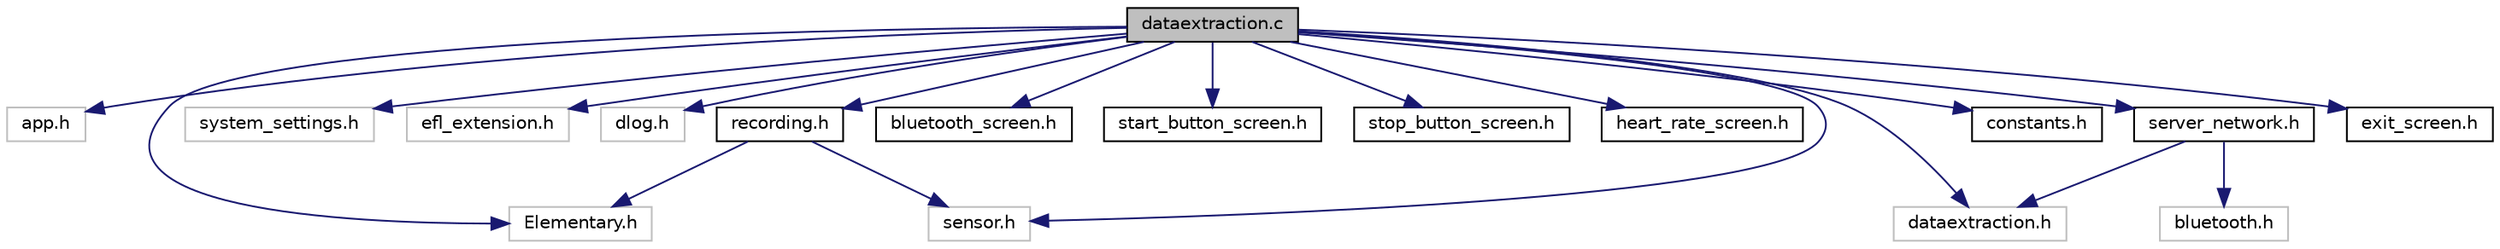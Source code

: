 digraph "dataextraction.c"
{
  edge [fontname="Helvetica",fontsize="10",labelfontname="Helvetica",labelfontsize="10"];
  node [fontname="Helvetica",fontsize="10",shape=record];
  Node0 [label="dataextraction.c",height=0.2,width=0.4,color="black", fillcolor="grey75", style="filled", fontcolor="black"];
  Node0 -> Node1 [color="midnightblue",fontsize="10",style="solid",fontname="Helvetica"];
  Node1 [label="app.h",height=0.2,width=0.4,color="grey75", fillcolor="white", style="filled"];
  Node0 -> Node2 [color="midnightblue",fontsize="10",style="solid",fontname="Helvetica"];
  Node2 [label="Elementary.h",height=0.2,width=0.4,color="grey75", fillcolor="white", style="filled"];
  Node0 -> Node3 [color="midnightblue",fontsize="10",style="solid",fontname="Helvetica"];
  Node3 [label="system_settings.h",height=0.2,width=0.4,color="grey75", fillcolor="white", style="filled"];
  Node0 -> Node4 [color="midnightblue",fontsize="10",style="solid",fontname="Helvetica"];
  Node4 [label="efl_extension.h",height=0.2,width=0.4,color="grey75", fillcolor="white", style="filled"];
  Node0 -> Node5 [color="midnightblue",fontsize="10",style="solid",fontname="Helvetica"];
  Node5 [label="dlog.h",height=0.2,width=0.4,color="grey75", fillcolor="white", style="filled"];
  Node0 -> Node6 [color="midnightblue",fontsize="10",style="solid",fontname="Helvetica"];
  Node6 [label="sensor.h",height=0.2,width=0.4,color="grey75", fillcolor="white", style="filled"];
  Node0 -> Node7 [color="midnightblue",fontsize="10",style="solid",fontname="Helvetica"];
  Node7 [label="bluetooth_screen.h",height=0.2,width=0.4,color="black", fillcolor="white", style="filled",URL="$bluetooth__screen_8h.html"];
  Node0 -> Node8 [color="midnightblue",fontsize="10",style="solid",fontname="Helvetica"];
  Node8 [label="start_button_screen.h",height=0.2,width=0.4,color="black", fillcolor="white", style="filled",URL="$start__button__screen_8h.html"];
  Node0 -> Node9 [color="midnightblue",fontsize="10",style="solid",fontname="Helvetica"];
  Node9 [label="stop_button_screen.h",height=0.2,width=0.4,color="black", fillcolor="white", style="filled",URL="$stop__button__screen_8h.html"];
  Node0 -> Node10 [color="midnightblue",fontsize="10",style="solid",fontname="Helvetica"];
  Node10 [label="heart_rate_screen.h",height=0.2,width=0.4,color="black", fillcolor="white", style="filled",URL="$heart__rate__screen_8h.html"];
  Node0 -> Node11 [color="midnightblue",fontsize="10",style="solid",fontname="Helvetica"];
  Node11 [label="dataextraction.h",height=0.2,width=0.4,color="grey75", fillcolor="white", style="filled"];
  Node0 -> Node12 [color="midnightblue",fontsize="10",style="solid",fontname="Helvetica"];
  Node12 [label="recording.h",height=0.2,width=0.4,color="black", fillcolor="white", style="filled",URL="$recording_8h.html"];
  Node12 -> Node6 [color="midnightblue",fontsize="10",style="solid",fontname="Helvetica"];
  Node12 -> Node2 [color="midnightblue",fontsize="10",style="solid",fontname="Helvetica"];
  Node0 -> Node13 [color="midnightblue",fontsize="10",style="solid",fontname="Helvetica"];
  Node13 [label="constants.h",height=0.2,width=0.4,color="black", fillcolor="white", style="filled",URL="$constants_8h.html"];
  Node0 -> Node14 [color="midnightblue",fontsize="10",style="solid",fontname="Helvetica"];
  Node14 [label="server_network.h",height=0.2,width=0.4,color="black", fillcolor="white", style="filled",URL="$server__network_8h.html"];
  Node14 -> Node15 [color="midnightblue",fontsize="10",style="solid",fontname="Helvetica"];
  Node15 [label="bluetooth.h",height=0.2,width=0.4,color="grey75", fillcolor="white", style="filled"];
  Node14 -> Node11 [color="midnightblue",fontsize="10",style="solid",fontname="Helvetica"];
  Node0 -> Node16 [color="midnightblue",fontsize="10",style="solid",fontname="Helvetica"];
  Node16 [label="exit_screen.h",height=0.2,width=0.4,color="black", fillcolor="white", style="filled",URL="$exit__screen_8h.html"];
}
